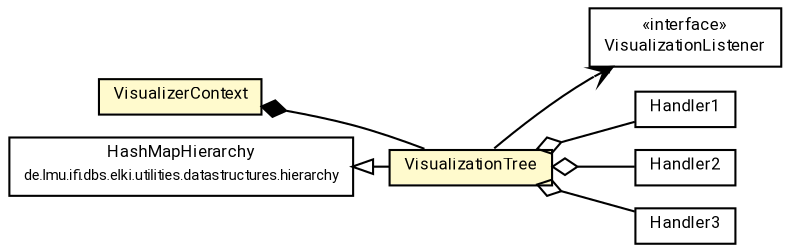 #!/usr/local/bin/dot
#
# Class diagram 
# Generated by UMLGraph version R5_7_2-60-g0e99a6 (http://www.spinellis.gr/umlgraph/)
#

digraph G {
	graph [fontnames="svg"]
	edge [fontname="Roboto",fontsize=7,labelfontname="Roboto",labelfontsize=7,color="black"];
	node [fontname="Roboto",fontcolor="black",fontsize=8,shape=plaintext,margin=0,width=0,height=0];
	nodesep=0.15;
	ranksep=0.25;
	rankdir=LR;
	// de.lmu.ifi.dbs.elki.visualization.VisualizationListener
	c10723210 [label=<<table title="de.lmu.ifi.dbs.elki.visualization.VisualizationListener" border="0" cellborder="1" cellspacing="0" cellpadding="2" href="VisualizationListener.html" target="_parent">
		<tr><td><table border="0" cellspacing="0" cellpadding="1">
		<tr><td align="center" balign="center"> &#171;interface&#187; </td></tr>
		<tr><td align="center" balign="center"> <font face="Roboto">VisualizationListener</font> </td></tr>
		</table></td></tr>
		</table>>, URL="VisualizationListener.html"];
	// de.lmu.ifi.dbs.elki.visualization.VisualizerContext
	c10723216 [label=<<table title="de.lmu.ifi.dbs.elki.visualization.VisualizerContext" border="0" cellborder="1" cellspacing="0" cellpadding="2" bgcolor="LemonChiffon" href="VisualizerContext.html" target="_parent">
		<tr><td><table border="0" cellspacing="0" cellpadding="1">
		<tr><td align="center" balign="center"> <font face="Roboto">VisualizerContext</font> </td></tr>
		</table></td></tr>
		</table>>, URL="VisualizerContext.html"];
	// de.lmu.ifi.dbs.elki.visualization.VisualizationTree
	c10723233 [label=<<table title="de.lmu.ifi.dbs.elki.visualization.VisualizationTree" border="0" cellborder="1" cellspacing="0" cellpadding="2" bgcolor="lemonChiffon" href="VisualizationTree.html" target="_parent">
		<tr><td><table border="0" cellspacing="0" cellpadding="1">
		<tr><td align="center" balign="center"> <font face="Roboto">VisualizationTree</font> </td></tr>
		</table></td></tr>
		</table>>, URL="VisualizationTree.html"];
	// de.lmu.ifi.dbs.elki.utilities.datastructures.hierarchy.HashMapHierarchy<O>
	c10725063 [label=<<table title="de.lmu.ifi.dbs.elki.utilities.datastructures.hierarchy.HashMapHierarchy" border="0" cellborder="1" cellspacing="0" cellpadding="2" href="../utilities/datastructures/hierarchy/HashMapHierarchy.html" target="_parent">
		<tr><td><table border="0" cellspacing="0" cellpadding="1">
		<tr><td align="center" balign="center"> <font face="Roboto">HashMapHierarchy</font> </td></tr>
		<tr><td align="center" balign="center"> <font face="Roboto" point-size="7.0">de.lmu.ifi.dbs.elki.utilities.datastructures.hierarchy</font> </td></tr>
		</table></td></tr>
		</table>>, URL="../utilities/datastructures/hierarchy/HashMapHierarchy.html"];
	// de.lmu.ifi.dbs.elki.visualization.VisualizerContext composed de.lmu.ifi.dbs.elki.visualization.VisualizationTree
	c10723216 -> c10723233 [arrowhead=none,arrowtail=diamond,dir=back,weight=6];
	// de.lmu.ifi.dbs.elki.visualization.VisualizationTree extends de.lmu.ifi.dbs.elki.utilities.datastructures.hierarchy.HashMapHierarchy<O>
	c10725063 -> c10723233 [arrowtail=empty,dir=back,weight=10];
	// de.lmu.ifi.dbs.elki.visualization.VisualizationTree has Handler1
	c10723233 -> c10726191 [arrowhead=none,arrowtail=ediamond,dir=back,weight=4];
	// de.lmu.ifi.dbs.elki.visualization.VisualizationTree has Handler2
	c10723233 -> c10726192 [arrowhead=none,arrowtail=ediamond,dir=back,weight=4];
	// de.lmu.ifi.dbs.elki.visualization.VisualizationTree has Handler3
	c10723233 -> c10726193 [arrowhead=none,arrowtail=ediamond,dir=back,weight=4];
	// de.lmu.ifi.dbs.elki.visualization.VisualizationTree navassoc de.lmu.ifi.dbs.elki.visualization.VisualizationListener
	c10723233 -> c10723210 [arrowhead=open,weight=1,headlabel="*"];
	// Handler3
	c10726193[label=<<table title="Handler3" border="0" cellborder="1" cellspacing="0" cellpadding="2" href="http://docs.oracle.com/javase/7/docs/api/Handler3.html" target="_parent">
		<tr><td><table border="0" cellspacing="0" cellpadding="1">
		<tr><td align="center" balign="center"> <font face="Roboto">Handler3</font> </td></tr>
		</table></td></tr>
		</table>>];
	// Handler2
	c10726192[label=<<table title="Handler2" border="0" cellborder="1" cellspacing="0" cellpadding="2" href="http://docs.oracle.com/javase/7/docs/api/Handler2.html" target="_parent">
		<tr><td><table border="0" cellspacing="0" cellpadding="1">
		<tr><td align="center" balign="center"> <font face="Roboto">Handler2</font> </td></tr>
		</table></td></tr>
		</table>>];
	// Handler1
	c10726191[label=<<table title="Handler1" border="0" cellborder="1" cellspacing="0" cellpadding="2" href="http://docs.oracle.com/javase/7/docs/api/Handler1.html" target="_parent">
		<tr><td><table border="0" cellspacing="0" cellpadding="1">
		<tr><td align="center" balign="center"> <font face="Roboto">Handler1</font> </td></tr>
		</table></td></tr>
		</table>>];
}

